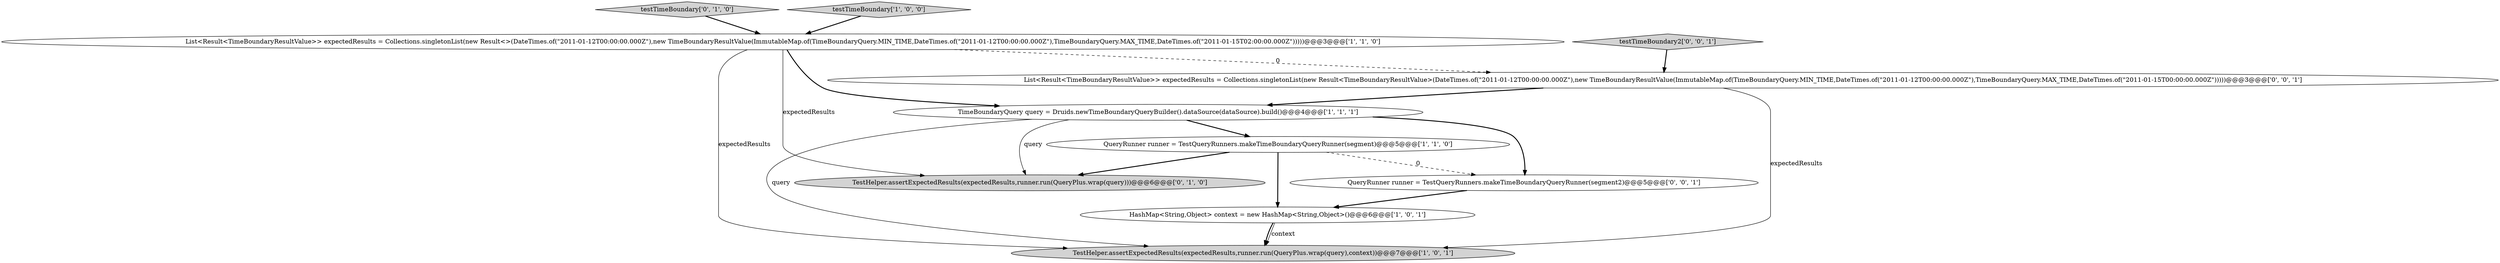 digraph {
5 [style = filled, label = "TestHelper.assertExpectedResults(expectedResults,runner.run(QueryPlus.wrap(query),context))@@@7@@@['1', '0', '1']", fillcolor = lightgray, shape = ellipse image = "AAA0AAABBB1BBB"];
10 [style = filled, label = "List<Result<TimeBoundaryResultValue>> expectedResults = Collections.singletonList(new Result<TimeBoundaryResultValue>(DateTimes.of(\"2011-01-12T00:00:00.000Z\"),new TimeBoundaryResultValue(ImmutableMap.of(TimeBoundaryQuery.MIN_TIME,DateTimes.of(\"2011-01-12T00:00:00.000Z\"),TimeBoundaryQuery.MAX_TIME,DateTimes.of(\"2011-01-15T00:00:00.000Z\")))))@@@3@@@['0', '0', '1']", fillcolor = white, shape = ellipse image = "AAA0AAABBB3BBB"];
3 [style = filled, label = "HashMap<String,Object> context = new HashMap<String,Object>()@@@6@@@['1', '0', '1']", fillcolor = white, shape = ellipse image = "AAA0AAABBB1BBB"];
2 [style = filled, label = "TimeBoundaryQuery query = Druids.newTimeBoundaryQueryBuilder().dataSource(dataSource).build()@@@4@@@['1', '1', '1']", fillcolor = white, shape = ellipse image = "AAA0AAABBB1BBB"];
1 [style = filled, label = "List<Result<TimeBoundaryResultValue>> expectedResults = Collections.singletonList(new Result<>(DateTimes.of(\"2011-01-12T00:00:00.000Z\"),new TimeBoundaryResultValue(ImmutableMap.of(TimeBoundaryQuery.MIN_TIME,DateTimes.of(\"2011-01-12T00:00:00.000Z\"),TimeBoundaryQuery.MAX_TIME,DateTimes.of(\"2011-01-15T02:00:00.000Z\")))))@@@3@@@['1', '1', '0']", fillcolor = white, shape = ellipse image = "AAA0AAABBB1BBB"];
7 [style = filled, label = "testTimeBoundary['0', '1', '0']", fillcolor = lightgray, shape = diamond image = "AAA0AAABBB2BBB"];
0 [style = filled, label = "testTimeBoundary['1', '0', '0']", fillcolor = lightgray, shape = diamond image = "AAA0AAABBB1BBB"];
6 [style = filled, label = "TestHelper.assertExpectedResults(expectedResults,runner.run(QueryPlus.wrap(query)))@@@6@@@['0', '1', '0']", fillcolor = lightgray, shape = ellipse image = "AAA0AAABBB2BBB"];
8 [style = filled, label = "QueryRunner runner = TestQueryRunners.makeTimeBoundaryQueryRunner(segment2)@@@5@@@['0', '0', '1']", fillcolor = white, shape = ellipse image = "AAA0AAABBB3BBB"];
9 [style = filled, label = "testTimeBoundary2['0', '0', '1']", fillcolor = lightgray, shape = diamond image = "AAA0AAABBB3BBB"];
4 [style = filled, label = "QueryRunner runner = TestQueryRunners.makeTimeBoundaryQueryRunner(segment)@@@5@@@['1', '1', '0']", fillcolor = white, shape = ellipse image = "AAA0AAABBB1BBB"];
4->3 [style = bold, label=""];
10->2 [style = bold, label=""];
3->5 [style = bold, label=""];
1->2 [style = bold, label=""];
7->1 [style = bold, label=""];
1->5 [style = solid, label="expectedResults"];
1->10 [style = dashed, label="0"];
9->10 [style = bold, label=""];
2->5 [style = solid, label="query"];
3->5 [style = solid, label="context"];
2->6 [style = solid, label="query"];
2->4 [style = bold, label=""];
4->6 [style = bold, label=""];
0->1 [style = bold, label=""];
1->6 [style = solid, label="expectedResults"];
2->8 [style = bold, label=""];
4->8 [style = dashed, label="0"];
8->3 [style = bold, label=""];
10->5 [style = solid, label="expectedResults"];
}
